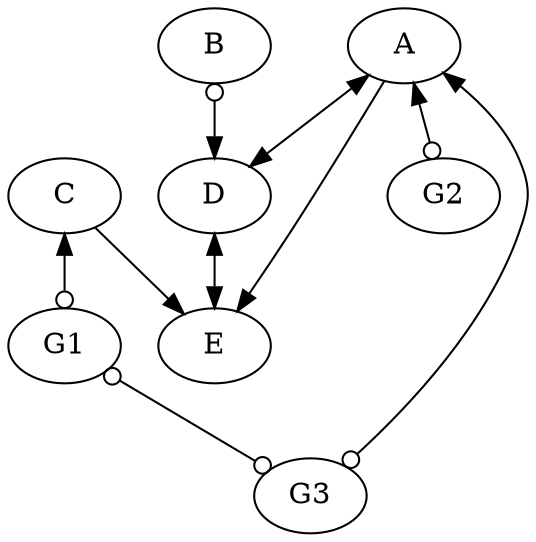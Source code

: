 digraph graphname {node [shape = oval];
A [label= A ]
B [label= B ]
C [label= C ]
D [label= D ]
E [label= E ]
G1 [label= G1 ]
G2 [label= G2 ]
G3 [label= G3 ]
A -> D [color=black, dir=both,arrowhead=normal, arrowtail=normal];
A -> E [color=black, dir=both,arrowhead=normal, arrowtail=none];
A -> G2 [color=black, dir=both,arrowhead=odot, arrowtail=normal];
A -> G3 [color=black, dir=both,arrowhead=odot, arrowtail=normal];
B -> D [color=black, dir=both,arrowhead=normal, arrowtail=odot];
C -> E [color=black, dir=both,arrowhead=normal, arrowtail=none];
C -> G1 [color=black, dir=both,arrowhead=odot, arrowtail=normal];
D -> E [color=black, dir=both,arrowhead=normal, arrowtail=normal];
G1 -> G3 [color=black, dir=both,arrowhead=odot, arrowtail=odot];
}
